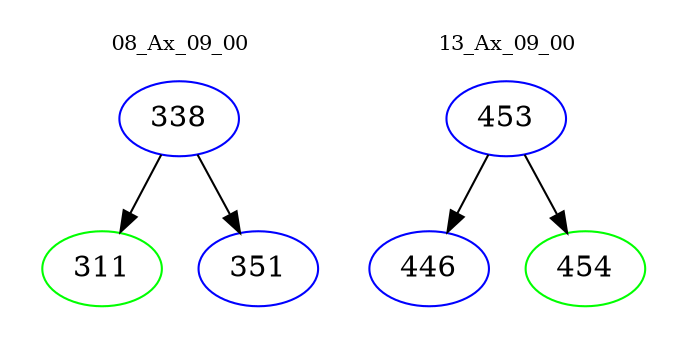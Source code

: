 digraph{
subgraph cluster_0 {
color = white
label = "08_Ax_09_00";
fontsize=10;
T0_338 [label="338", color="blue"]
T0_338 -> T0_311 [color="black"]
T0_311 [label="311", color="green"]
T0_338 -> T0_351 [color="black"]
T0_351 [label="351", color="blue"]
}
subgraph cluster_1 {
color = white
label = "13_Ax_09_00";
fontsize=10;
T1_453 [label="453", color="blue"]
T1_453 -> T1_446 [color="black"]
T1_446 [label="446", color="blue"]
T1_453 -> T1_454 [color="black"]
T1_454 [label="454", color="green"]
}
}
